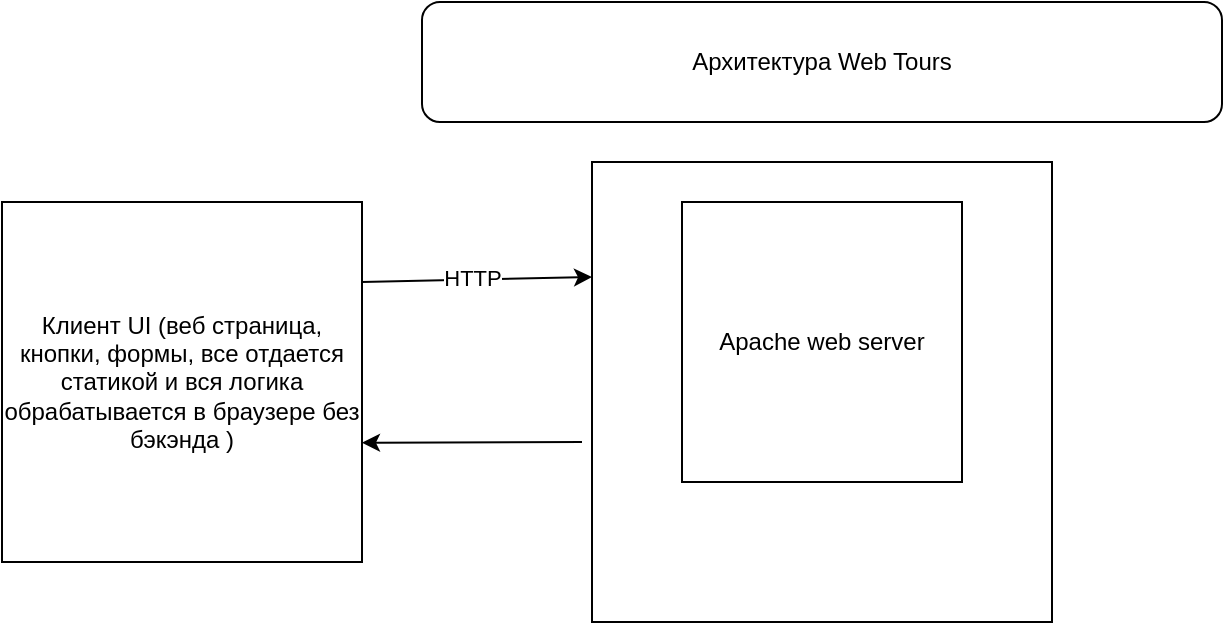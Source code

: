 <mxfile version="21.8.2" type="github">
  <diagram name="Страница — 1" id="bypFX0cN5ny5cvLNbwUw">
    <mxGraphModel dx="1050" dy="542" grid="1" gridSize="10" guides="1" tooltips="1" connect="1" arrows="1" fold="1" page="1" pageScale="1" pageWidth="1169" pageHeight="827" math="0" shadow="0">
      <root>
        <mxCell id="0" />
        <mxCell id="1" parent="0" />
        <mxCell id="SbIMPYCf5qLRGxNVQ4uK-15" value="" style="whiteSpace=wrap;html=1;aspect=fixed;" vertex="1" parent="1">
          <mxGeometry x="365" y="100" width="230" height="230" as="geometry" />
        </mxCell>
        <mxCell id="SbIMPYCf5qLRGxNVQ4uK-1" value="Клиент UI (веб страница, кнопки, формы, все отдается статикой и вся логика обрабатывается в браузере без бэкэнда )" style="whiteSpace=wrap;html=1;aspect=fixed;" vertex="1" parent="1">
          <mxGeometry x="70" y="120" width="180" height="180" as="geometry" />
        </mxCell>
        <mxCell id="SbIMPYCf5qLRGxNVQ4uK-2" value="" style="endArrow=classic;html=1;rounded=0;exitX=1;exitY=0.222;exitDx=0;exitDy=0;exitPerimeter=0;entryX=0;entryY=0.25;entryDx=0;entryDy=0;" edge="1" parent="1" source="SbIMPYCf5qLRGxNVQ4uK-1" target="SbIMPYCf5qLRGxNVQ4uK-15">
          <mxGeometry width="50" height="50" relative="1" as="geometry">
            <mxPoint x="250" y="190" as="sourcePoint" />
            <mxPoint x="360" y="160" as="targetPoint" />
            <Array as="points" />
          </mxGeometry>
        </mxCell>
        <mxCell id="SbIMPYCf5qLRGxNVQ4uK-3" value="HTTP" style="edgeLabel;html=1;align=center;verticalAlign=middle;resizable=0;points=[];" vertex="1" connectable="0" parent="SbIMPYCf5qLRGxNVQ4uK-2">
          <mxGeometry x="-0.049" y="1" relative="1" as="geometry">
            <mxPoint as="offset" />
          </mxGeometry>
        </mxCell>
        <mxCell id="SbIMPYCf5qLRGxNVQ4uK-6" value="" style="endArrow=classic;html=1;rounded=0;entryX=1.022;entryY=0.891;entryDx=0;entryDy=0;entryPerimeter=0;" edge="1" parent="1">
          <mxGeometry width="50" height="50" relative="1" as="geometry">
            <mxPoint x="360" y="240" as="sourcePoint" />
            <mxPoint x="250.0" y="240.38" as="targetPoint" />
          </mxGeometry>
        </mxCell>
        <mxCell id="SbIMPYCf5qLRGxNVQ4uK-7" value="Apache web server" style="whiteSpace=wrap;html=1;aspect=fixed;" vertex="1" parent="1">
          <mxGeometry x="410" y="120" width="140" height="140" as="geometry" />
        </mxCell>
        <mxCell id="SbIMPYCf5qLRGxNVQ4uK-14" value="Архитектура Web Tours" style="rounded=1;whiteSpace=wrap;html=1;" vertex="1" parent="1">
          <mxGeometry x="280" y="20" width="400" height="60" as="geometry" />
        </mxCell>
      </root>
    </mxGraphModel>
  </diagram>
</mxfile>
